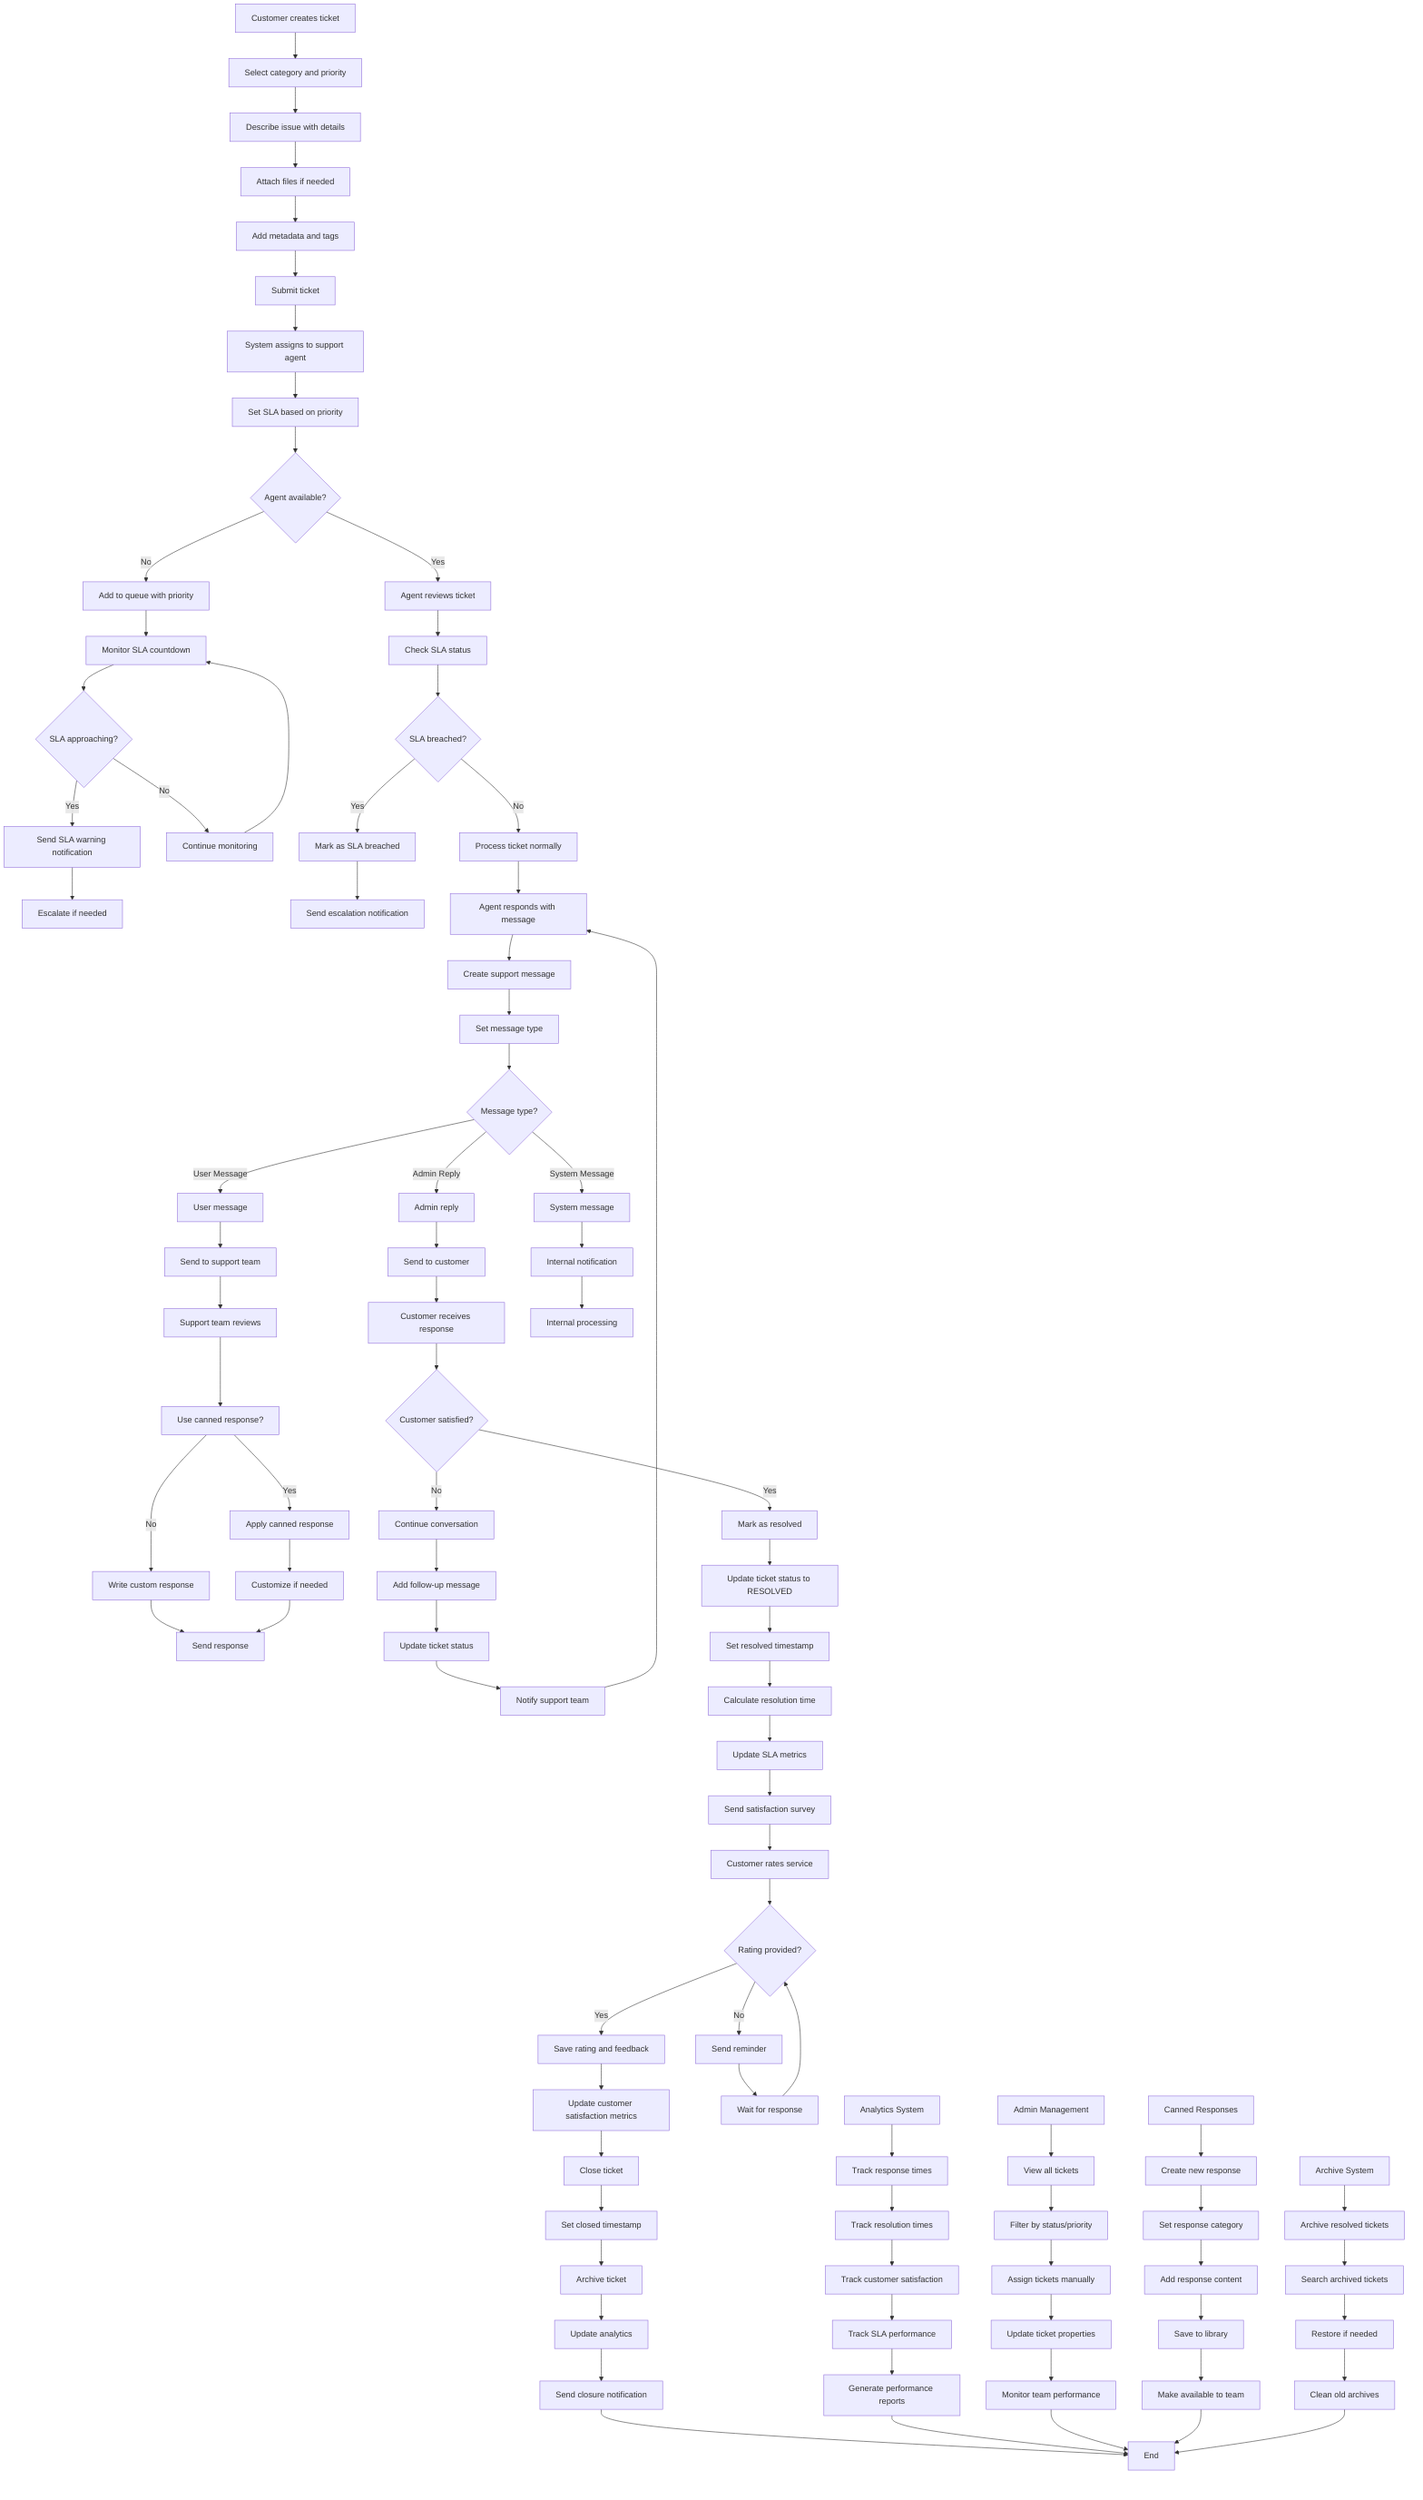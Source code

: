 %% Advanced Support Ticket Flow with SLA Tracking and Analytics
%% View at https://mermaid.live
flowchart TD
  A[Customer creates ticket] --> B[Select category and priority]
  B --> C[Describe issue with details]
  C --> D[Attach files if needed]
  D --> E[Add metadata and tags]
  E --> F[Submit ticket]
  F --> G[System assigns to support agent]
  G --> H[Set SLA based on priority]
  H --> I{Agent available?}
  I -->|No| J[Add to queue with priority]
  I -->|Yes| K[Agent reviews ticket]
  
  %% SLA Tracking
  J --> J1[Monitor SLA countdown]
  J1 --> J2{SLA approaching?}
  J2 -->|Yes| J3[Send SLA warning notification]
  J2 -->|No| J4[Continue monitoring]
  J3 --> J5[Escalate if needed]
  J4 --> J1
  
  %% Agent Processing
  K --> K1[Check SLA status]
  K1 --> K2{SLA breached?}
  K2 -->|Yes| K3[Mark as SLA breached]
  K2 -->|No| K4[Process ticket normally]
  K3 --> K5[Send escalation notification]
  K4 --> K6[Agent responds with message]
  
  %% Message System
  K6 --> L[Create support message]
  L --> L1[Set message type]
  L1 --> L2{Message type?}
  L2 -->|User Message| L3[User message]
  L2 -->|Admin Reply| L4[Admin reply]
  L2 -->|System Message| L5[System message]
  
  L3 --> L6[Send to support team]
  L4 --> L7[Send to customer]
  L5 --> L8[Internal notification]
  
  %% Response Handling
  L6 --> M[Support team reviews]
  L7 --> N[Customer receives response]
  L8 --> O[Internal processing]
  
  M --> M1[Use canned response?]
  M1 -->|Yes| M2[Apply canned response]
  M1 -->|No| M3[Write custom response]
  M2 --> M4[Customize if needed]
  M3 --> M5[Send response]
  M4 --> M5
  
  %% Customer Satisfaction
  N --> P{Customer satisfied?}
  P -->|No| Q[Continue conversation]
  P -->|Yes| R[Mark as resolved]
  
  Q --> Q1[Add follow-up message]
  Q1 --> Q2[Update ticket status]
  Q2 --> Q3[Notify support team]
  Q3 --> K6
  
  %% Resolution Process
  R --> R1[Update ticket status to RESOLVED]
  R1 --> R2[Set resolved timestamp]
  R2 --> R3[Calculate resolution time]
  R3 --> R4[Update SLA metrics]
  R4 --> R5[Send satisfaction survey]
  
  %% Rating System
  R5 --> S[Customer rates service]
  S --> S1{Rating provided?}
  S1 -->|Yes| S2[Save rating and feedback]
  S1 -->|No| S3[Send reminder]
  S2 --> S4[Update customer satisfaction metrics]
  S3 --> S5[Wait for response]
  S5 --> S1
  
  %% Ticket Closure
  S4 --> T[Close ticket]
  T --> T1[Set closed timestamp]
  T1 --> T2[Archive ticket]
  T2 --> T3[Update analytics]
  T3 --> T4[Send closure notification]
  
  %% Analytics and Reporting
  U[Analytics System] --> U1[Track response times]
  U1 --> U2[Track resolution times]
  U2 --> U3[Track customer satisfaction]
  U3 --> U4[Track SLA performance]
  U4 --> U5[Generate performance reports]
  
  %% Admin Management
  V[Admin Management] --> V1[View all tickets]
  V1 --> V2[Filter by status/priority]
  V2 --> V3[Assign tickets manually]
  V3 --> V4[Update ticket properties]
  V4 --> V5[Monitor team performance]
  
  %% Canned Responses
  W[Canned Responses] --> W1[Create new response]
  W1 --> W2[Set response category]
  W2 --> W3[Add response content]
  W3 --> W4[Save to library]
  W4 --> W5[Make available to team]
  
  %% Archive System
  X[Archive System] --> X1[Archive resolved tickets]
  X1 --> X2[Search archived tickets]
  X2 --> X3[Restore if needed]
  X3 --> X4[Clean old archives]
  
  %% End points
  T4 --> Z[End]
  U5 --> Z
  V5 --> Z
  W5 --> Z
  X4 --> Z